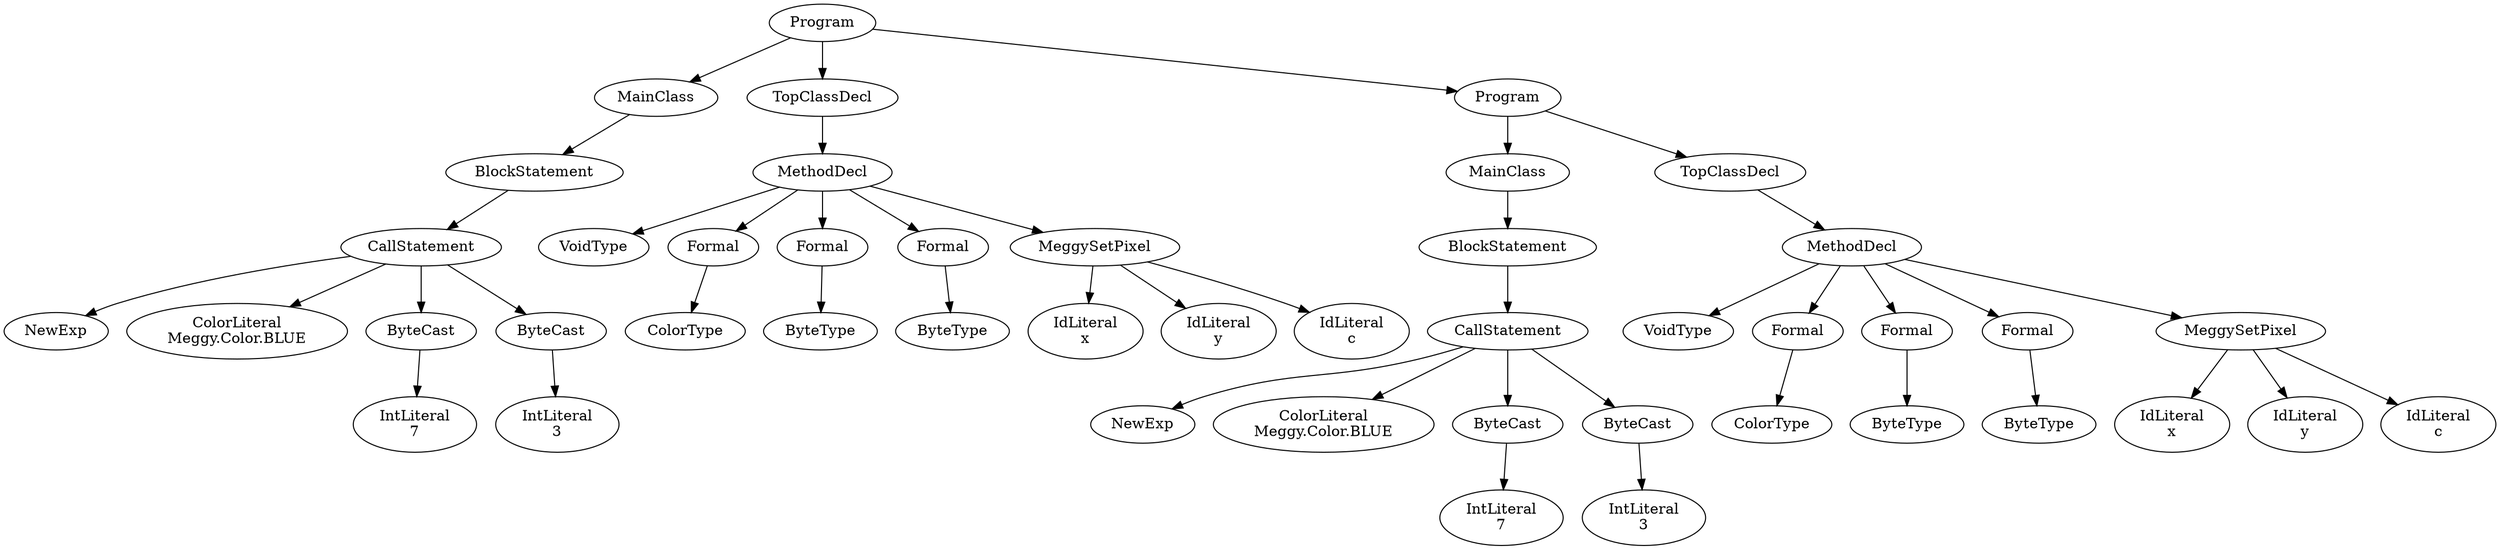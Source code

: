 digraph ASTGraph {
0 [ label="Program" ];
1 [ label="MainClass" ];
0 -> 1
2 [ label="BlockStatement" ];
1 -> 2
3 [ label="CallStatement" ];
2 -> 3
4 [ label="NewExp" ];
3 -> 4
5 [ label="ColorLiteral\nMeggy.Color.BLUE" ];
3 -> 5
6 [ label="ByteCast" ];
3 -> 6
7 [ label="IntLiteral\n7" ];
6 -> 7
8 [ label="ByteCast" ];
3 -> 8
9 [ label="IntLiteral\n3" ];
8 -> 9
10 [ label="TopClassDecl" ];
0 -> 10
11 [ label="MethodDecl" ];
10 -> 11
12 [ label="VoidType" ];
11 -> 12
13 [ label="Formal" ];
11 -> 13
14 [ label="ColorType" ];
13 -> 14
15 [ label="Formal" ];
11 -> 15
16 [ label="ByteType" ];
15 -> 16
17 [ label="Formal" ];
11 -> 17
18 [ label="ByteType" ];
17 -> 18
19 [ label="MeggySetPixel" ];
11 -> 19
20 [ label="IdLiteral\nx" ];
19 -> 20
21 [ label="IdLiteral\ny" ];
19 -> 21
22 [ label="IdLiteral\nc" ];
19 -> 22
23 [ label="Program" ];
0 -> 23
24 [ label="MainClass" ];
23 -> 24
25 [ label="BlockStatement" ];
24 -> 25
26 [ label="CallStatement" ];
25 -> 26
27 [ label="NewExp" ];
26 -> 27
28 [ label="ColorLiteral\nMeggy.Color.BLUE" ];
26 -> 28
29 [ label="ByteCast" ];
26 -> 29
30 [ label="IntLiteral\n7" ];
29 -> 30
31 [ label="ByteCast" ];
26 -> 31
32 [ label="IntLiteral\n3" ];
31 -> 32
33 [ label="TopClassDecl" ];
23 -> 33
34 [ label="MethodDecl" ];
33 -> 34
35 [ label="VoidType" ];
34 -> 35
36 [ label="Formal" ];
34 -> 36
37 [ label="ColorType" ];
36 -> 37
38 [ label="Formal" ];
34 -> 38
39 [ label="ByteType" ];
38 -> 39
40 [ label="Formal" ];
34 -> 40
41 [ label="ByteType" ];
40 -> 41
42 [ label="MeggySetPixel" ];
34 -> 42
43 [ label="IdLiteral\nx" ];
42 -> 43
44 [ label="IdLiteral\ny" ];
42 -> 44
45 [ label="IdLiteral\nc" ];
42 -> 45
}
